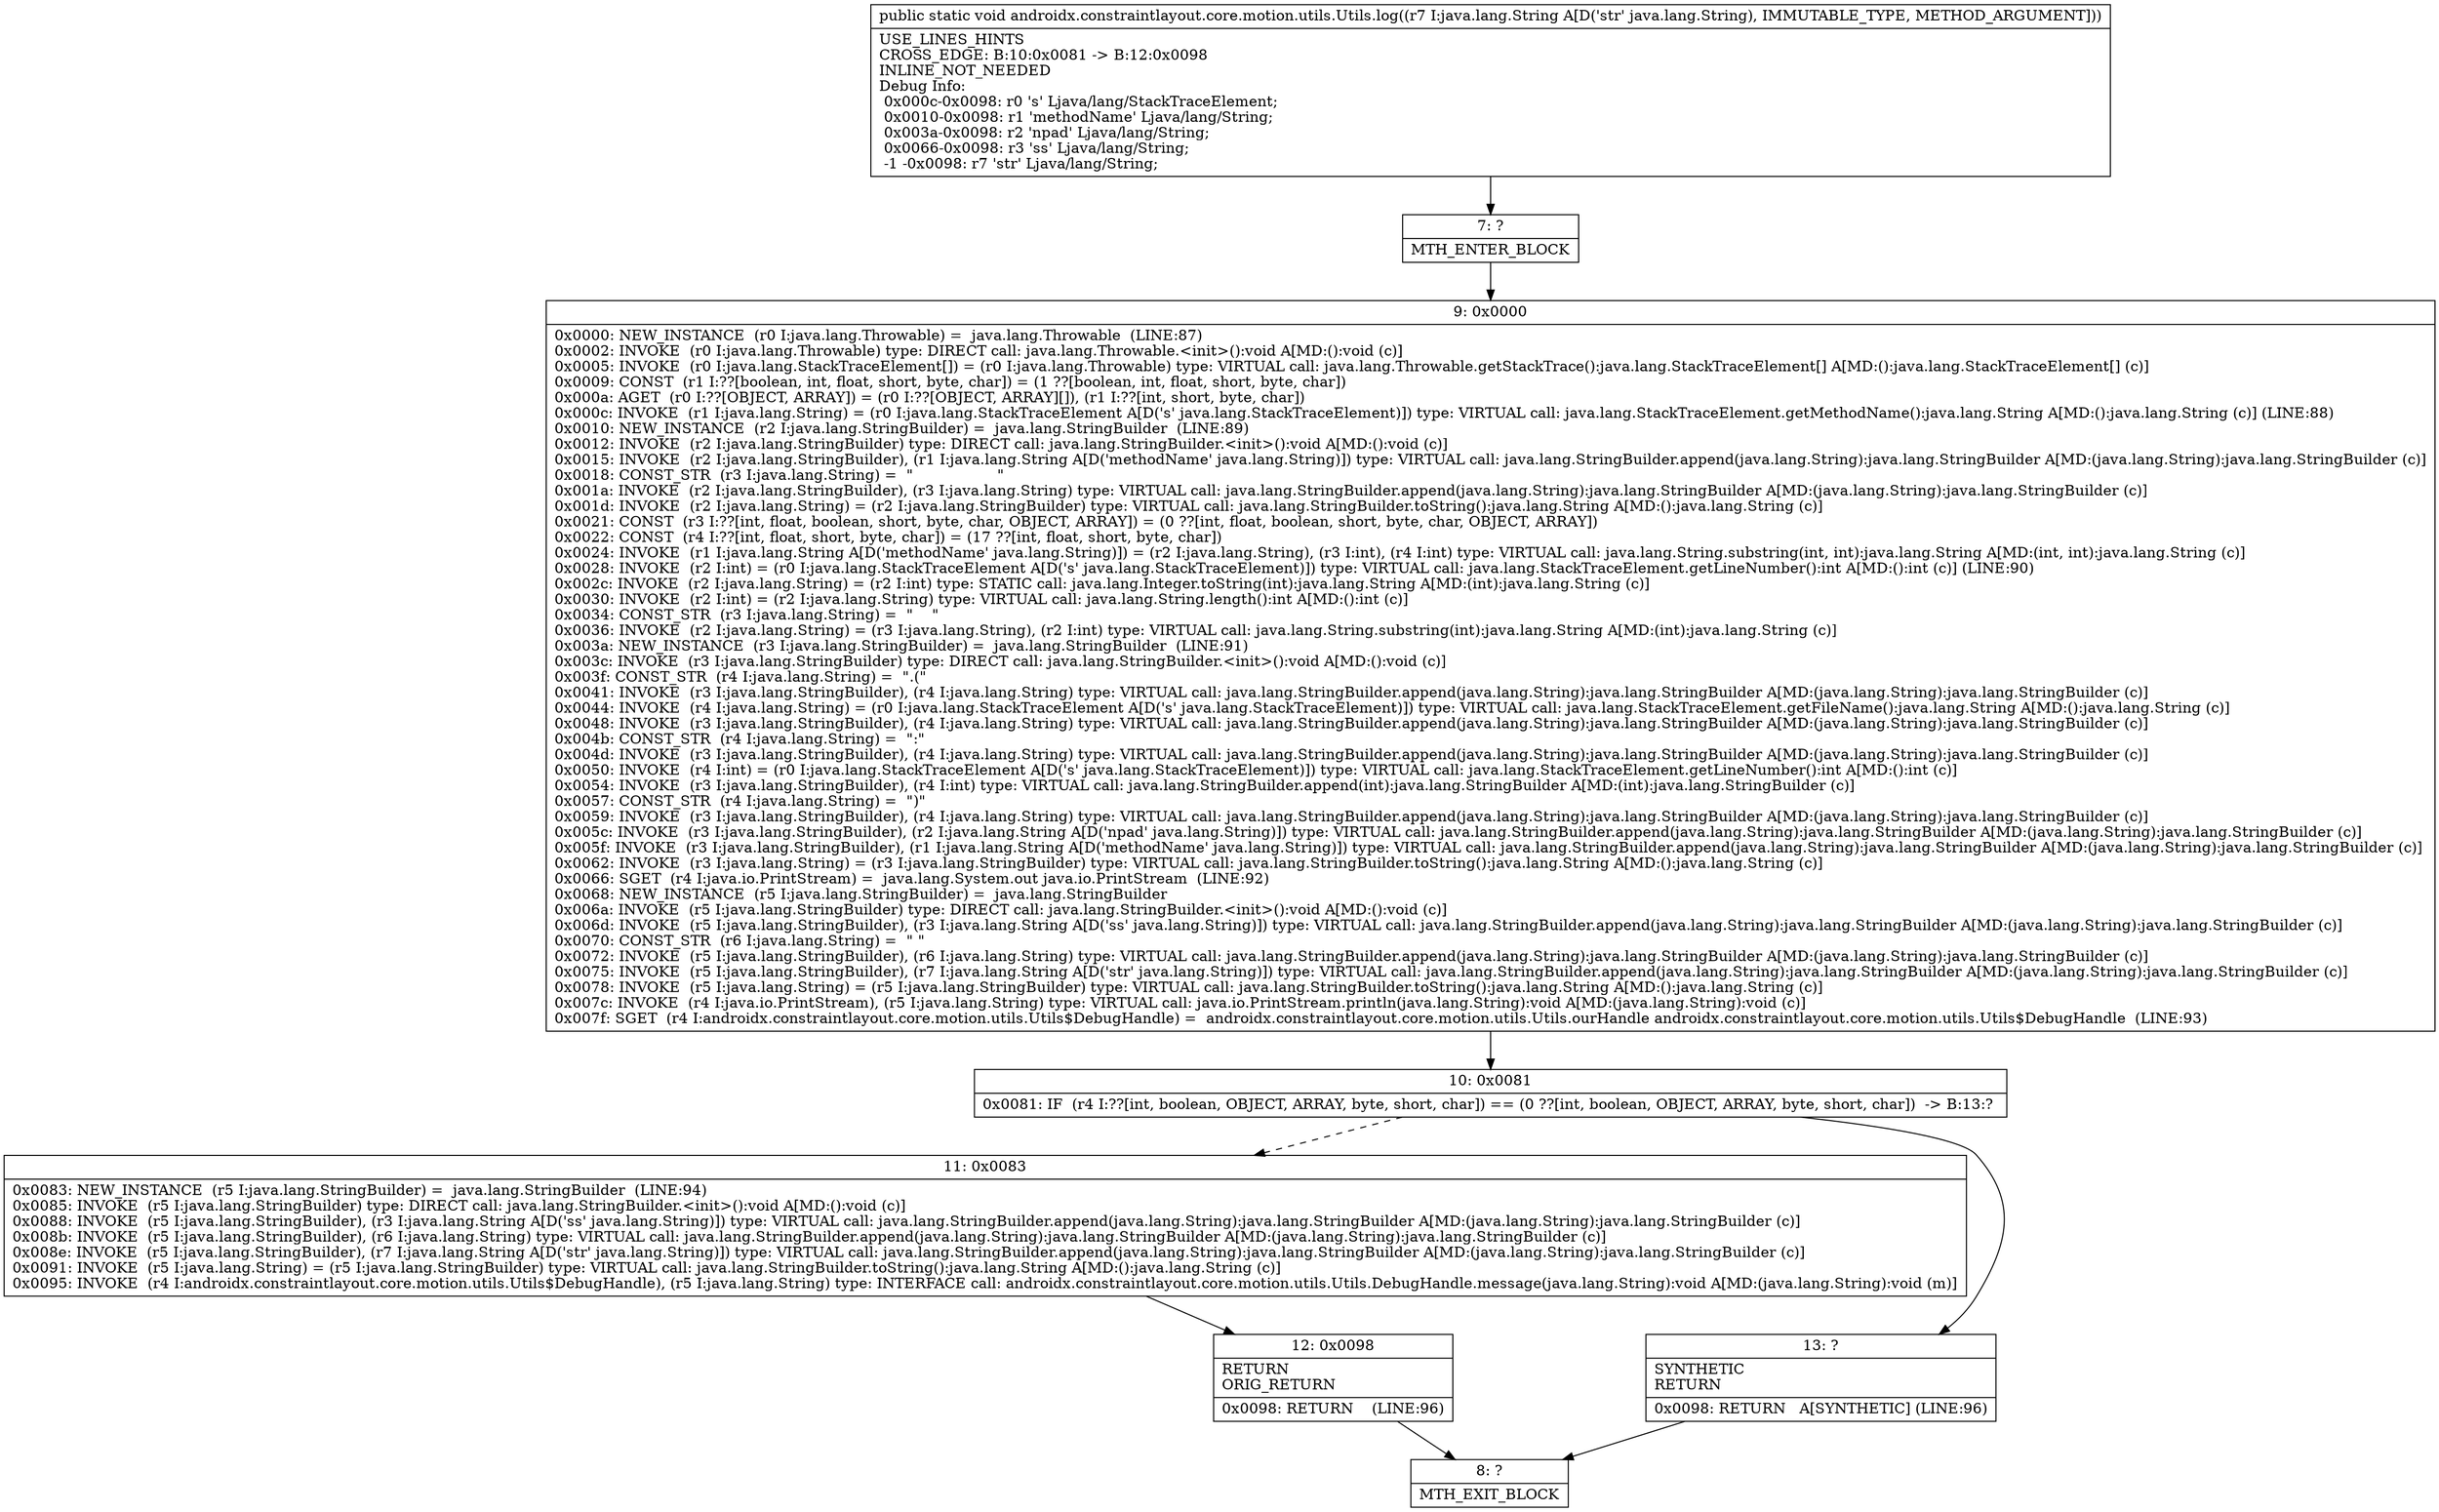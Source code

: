 digraph "CFG forandroidx.constraintlayout.core.motion.utils.Utils.log(Ljava\/lang\/String;)V" {
Node_7 [shape=record,label="{7\:\ ?|MTH_ENTER_BLOCK\l}"];
Node_9 [shape=record,label="{9\:\ 0x0000|0x0000: NEW_INSTANCE  (r0 I:java.lang.Throwable) =  java.lang.Throwable  (LINE:87)\l0x0002: INVOKE  (r0 I:java.lang.Throwable) type: DIRECT call: java.lang.Throwable.\<init\>():void A[MD:():void (c)]\l0x0005: INVOKE  (r0 I:java.lang.StackTraceElement[]) = (r0 I:java.lang.Throwable) type: VIRTUAL call: java.lang.Throwable.getStackTrace():java.lang.StackTraceElement[] A[MD:():java.lang.StackTraceElement[] (c)]\l0x0009: CONST  (r1 I:??[boolean, int, float, short, byte, char]) = (1 ??[boolean, int, float, short, byte, char]) \l0x000a: AGET  (r0 I:??[OBJECT, ARRAY]) = (r0 I:??[OBJECT, ARRAY][]), (r1 I:??[int, short, byte, char]) \l0x000c: INVOKE  (r1 I:java.lang.String) = (r0 I:java.lang.StackTraceElement A[D('s' java.lang.StackTraceElement)]) type: VIRTUAL call: java.lang.StackTraceElement.getMethodName():java.lang.String A[MD:():java.lang.String (c)] (LINE:88)\l0x0010: NEW_INSTANCE  (r2 I:java.lang.StringBuilder) =  java.lang.StringBuilder  (LINE:89)\l0x0012: INVOKE  (r2 I:java.lang.StringBuilder) type: DIRECT call: java.lang.StringBuilder.\<init\>():void A[MD:():void (c)]\l0x0015: INVOKE  (r2 I:java.lang.StringBuilder), (r1 I:java.lang.String A[D('methodName' java.lang.String)]) type: VIRTUAL call: java.lang.StringBuilder.append(java.lang.String):java.lang.StringBuilder A[MD:(java.lang.String):java.lang.StringBuilder (c)]\l0x0018: CONST_STR  (r3 I:java.lang.String) =  \"                  \" \l0x001a: INVOKE  (r2 I:java.lang.StringBuilder), (r3 I:java.lang.String) type: VIRTUAL call: java.lang.StringBuilder.append(java.lang.String):java.lang.StringBuilder A[MD:(java.lang.String):java.lang.StringBuilder (c)]\l0x001d: INVOKE  (r2 I:java.lang.String) = (r2 I:java.lang.StringBuilder) type: VIRTUAL call: java.lang.StringBuilder.toString():java.lang.String A[MD:():java.lang.String (c)]\l0x0021: CONST  (r3 I:??[int, float, boolean, short, byte, char, OBJECT, ARRAY]) = (0 ??[int, float, boolean, short, byte, char, OBJECT, ARRAY]) \l0x0022: CONST  (r4 I:??[int, float, short, byte, char]) = (17 ??[int, float, short, byte, char]) \l0x0024: INVOKE  (r1 I:java.lang.String A[D('methodName' java.lang.String)]) = (r2 I:java.lang.String), (r3 I:int), (r4 I:int) type: VIRTUAL call: java.lang.String.substring(int, int):java.lang.String A[MD:(int, int):java.lang.String (c)]\l0x0028: INVOKE  (r2 I:int) = (r0 I:java.lang.StackTraceElement A[D('s' java.lang.StackTraceElement)]) type: VIRTUAL call: java.lang.StackTraceElement.getLineNumber():int A[MD:():int (c)] (LINE:90)\l0x002c: INVOKE  (r2 I:java.lang.String) = (r2 I:int) type: STATIC call: java.lang.Integer.toString(int):java.lang.String A[MD:(int):java.lang.String (c)]\l0x0030: INVOKE  (r2 I:int) = (r2 I:java.lang.String) type: VIRTUAL call: java.lang.String.length():int A[MD:():int (c)]\l0x0034: CONST_STR  (r3 I:java.lang.String) =  \"    \" \l0x0036: INVOKE  (r2 I:java.lang.String) = (r3 I:java.lang.String), (r2 I:int) type: VIRTUAL call: java.lang.String.substring(int):java.lang.String A[MD:(int):java.lang.String (c)]\l0x003a: NEW_INSTANCE  (r3 I:java.lang.StringBuilder) =  java.lang.StringBuilder  (LINE:91)\l0x003c: INVOKE  (r3 I:java.lang.StringBuilder) type: DIRECT call: java.lang.StringBuilder.\<init\>():void A[MD:():void (c)]\l0x003f: CONST_STR  (r4 I:java.lang.String) =  \".(\" \l0x0041: INVOKE  (r3 I:java.lang.StringBuilder), (r4 I:java.lang.String) type: VIRTUAL call: java.lang.StringBuilder.append(java.lang.String):java.lang.StringBuilder A[MD:(java.lang.String):java.lang.StringBuilder (c)]\l0x0044: INVOKE  (r4 I:java.lang.String) = (r0 I:java.lang.StackTraceElement A[D('s' java.lang.StackTraceElement)]) type: VIRTUAL call: java.lang.StackTraceElement.getFileName():java.lang.String A[MD:():java.lang.String (c)]\l0x0048: INVOKE  (r3 I:java.lang.StringBuilder), (r4 I:java.lang.String) type: VIRTUAL call: java.lang.StringBuilder.append(java.lang.String):java.lang.StringBuilder A[MD:(java.lang.String):java.lang.StringBuilder (c)]\l0x004b: CONST_STR  (r4 I:java.lang.String) =  \":\" \l0x004d: INVOKE  (r3 I:java.lang.StringBuilder), (r4 I:java.lang.String) type: VIRTUAL call: java.lang.StringBuilder.append(java.lang.String):java.lang.StringBuilder A[MD:(java.lang.String):java.lang.StringBuilder (c)]\l0x0050: INVOKE  (r4 I:int) = (r0 I:java.lang.StackTraceElement A[D('s' java.lang.StackTraceElement)]) type: VIRTUAL call: java.lang.StackTraceElement.getLineNumber():int A[MD:():int (c)]\l0x0054: INVOKE  (r3 I:java.lang.StringBuilder), (r4 I:int) type: VIRTUAL call: java.lang.StringBuilder.append(int):java.lang.StringBuilder A[MD:(int):java.lang.StringBuilder (c)]\l0x0057: CONST_STR  (r4 I:java.lang.String) =  \")\" \l0x0059: INVOKE  (r3 I:java.lang.StringBuilder), (r4 I:java.lang.String) type: VIRTUAL call: java.lang.StringBuilder.append(java.lang.String):java.lang.StringBuilder A[MD:(java.lang.String):java.lang.StringBuilder (c)]\l0x005c: INVOKE  (r3 I:java.lang.StringBuilder), (r2 I:java.lang.String A[D('npad' java.lang.String)]) type: VIRTUAL call: java.lang.StringBuilder.append(java.lang.String):java.lang.StringBuilder A[MD:(java.lang.String):java.lang.StringBuilder (c)]\l0x005f: INVOKE  (r3 I:java.lang.StringBuilder), (r1 I:java.lang.String A[D('methodName' java.lang.String)]) type: VIRTUAL call: java.lang.StringBuilder.append(java.lang.String):java.lang.StringBuilder A[MD:(java.lang.String):java.lang.StringBuilder (c)]\l0x0062: INVOKE  (r3 I:java.lang.String) = (r3 I:java.lang.StringBuilder) type: VIRTUAL call: java.lang.StringBuilder.toString():java.lang.String A[MD:():java.lang.String (c)]\l0x0066: SGET  (r4 I:java.io.PrintStream) =  java.lang.System.out java.io.PrintStream  (LINE:92)\l0x0068: NEW_INSTANCE  (r5 I:java.lang.StringBuilder) =  java.lang.StringBuilder \l0x006a: INVOKE  (r5 I:java.lang.StringBuilder) type: DIRECT call: java.lang.StringBuilder.\<init\>():void A[MD:():void (c)]\l0x006d: INVOKE  (r5 I:java.lang.StringBuilder), (r3 I:java.lang.String A[D('ss' java.lang.String)]) type: VIRTUAL call: java.lang.StringBuilder.append(java.lang.String):java.lang.StringBuilder A[MD:(java.lang.String):java.lang.StringBuilder (c)]\l0x0070: CONST_STR  (r6 I:java.lang.String) =  \" \" \l0x0072: INVOKE  (r5 I:java.lang.StringBuilder), (r6 I:java.lang.String) type: VIRTUAL call: java.lang.StringBuilder.append(java.lang.String):java.lang.StringBuilder A[MD:(java.lang.String):java.lang.StringBuilder (c)]\l0x0075: INVOKE  (r5 I:java.lang.StringBuilder), (r7 I:java.lang.String A[D('str' java.lang.String)]) type: VIRTUAL call: java.lang.StringBuilder.append(java.lang.String):java.lang.StringBuilder A[MD:(java.lang.String):java.lang.StringBuilder (c)]\l0x0078: INVOKE  (r5 I:java.lang.String) = (r5 I:java.lang.StringBuilder) type: VIRTUAL call: java.lang.StringBuilder.toString():java.lang.String A[MD:():java.lang.String (c)]\l0x007c: INVOKE  (r4 I:java.io.PrintStream), (r5 I:java.lang.String) type: VIRTUAL call: java.io.PrintStream.println(java.lang.String):void A[MD:(java.lang.String):void (c)]\l0x007f: SGET  (r4 I:androidx.constraintlayout.core.motion.utils.Utils$DebugHandle) =  androidx.constraintlayout.core.motion.utils.Utils.ourHandle androidx.constraintlayout.core.motion.utils.Utils$DebugHandle  (LINE:93)\l}"];
Node_10 [shape=record,label="{10\:\ 0x0081|0x0081: IF  (r4 I:??[int, boolean, OBJECT, ARRAY, byte, short, char]) == (0 ??[int, boolean, OBJECT, ARRAY, byte, short, char])  \-\> B:13:? \l}"];
Node_11 [shape=record,label="{11\:\ 0x0083|0x0083: NEW_INSTANCE  (r5 I:java.lang.StringBuilder) =  java.lang.StringBuilder  (LINE:94)\l0x0085: INVOKE  (r5 I:java.lang.StringBuilder) type: DIRECT call: java.lang.StringBuilder.\<init\>():void A[MD:():void (c)]\l0x0088: INVOKE  (r5 I:java.lang.StringBuilder), (r3 I:java.lang.String A[D('ss' java.lang.String)]) type: VIRTUAL call: java.lang.StringBuilder.append(java.lang.String):java.lang.StringBuilder A[MD:(java.lang.String):java.lang.StringBuilder (c)]\l0x008b: INVOKE  (r5 I:java.lang.StringBuilder), (r6 I:java.lang.String) type: VIRTUAL call: java.lang.StringBuilder.append(java.lang.String):java.lang.StringBuilder A[MD:(java.lang.String):java.lang.StringBuilder (c)]\l0x008e: INVOKE  (r5 I:java.lang.StringBuilder), (r7 I:java.lang.String A[D('str' java.lang.String)]) type: VIRTUAL call: java.lang.StringBuilder.append(java.lang.String):java.lang.StringBuilder A[MD:(java.lang.String):java.lang.StringBuilder (c)]\l0x0091: INVOKE  (r5 I:java.lang.String) = (r5 I:java.lang.StringBuilder) type: VIRTUAL call: java.lang.StringBuilder.toString():java.lang.String A[MD:():java.lang.String (c)]\l0x0095: INVOKE  (r4 I:androidx.constraintlayout.core.motion.utils.Utils$DebugHandle), (r5 I:java.lang.String) type: INTERFACE call: androidx.constraintlayout.core.motion.utils.Utils.DebugHandle.message(java.lang.String):void A[MD:(java.lang.String):void (m)]\l}"];
Node_12 [shape=record,label="{12\:\ 0x0098|RETURN\lORIG_RETURN\l|0x0098: RETURN    (LINE:96)\l}"];
Node_8 [shape=record,label="{8\:\ ?|MTH_EXIT_BLOCK\l}"];
Node_13 [shape=record,label="{13\:\ ?|SYNTHETIC\lRETURN\l|0x0098: RETURN   A[SYNTHETIC] (LINE:96)\l}"];
MethodNode[shape=record,label="{public static void androidx.constraintlayout.core.motion.utils.Utils.log((r7 I:java.lang.String A[D('str' java.lang.String), IMMUTABLE_TYPE, METHOD_ARGUMENT]))  | USE_LINES_HINTS\lCROSS_EDGE: B:10:0x0081 \-\> B:12:0x0098\lINLINE_NOT_NEEDED\lDebug Info:\l  0x000c\-0x0098: r0 's' Ljava\/lang\/StackTraceElement;\l  0x0010\-0x0098: r1 'methodName' Ljava\/lang\/String;\l  0x003a\-0x0098: r2 'npad' Ljava\/lang\/String;\l  0x0066\-0x0098: r3 'ss' Ljava\/lang\/String;\l  \-1 \-0x0098: r7 'str' Ljava\/lang\/String;\l}"];
MethodNode -> Node_7;Node_7 -> Node_9;
Node_9 -> Node_10;
Node_10 -> Node_11[style=dashed];
Node_10 -> Node_13;
Node_11 -> Node_12;
Node_12 -> Node_8;
Node_13 -> Node_8;
}

